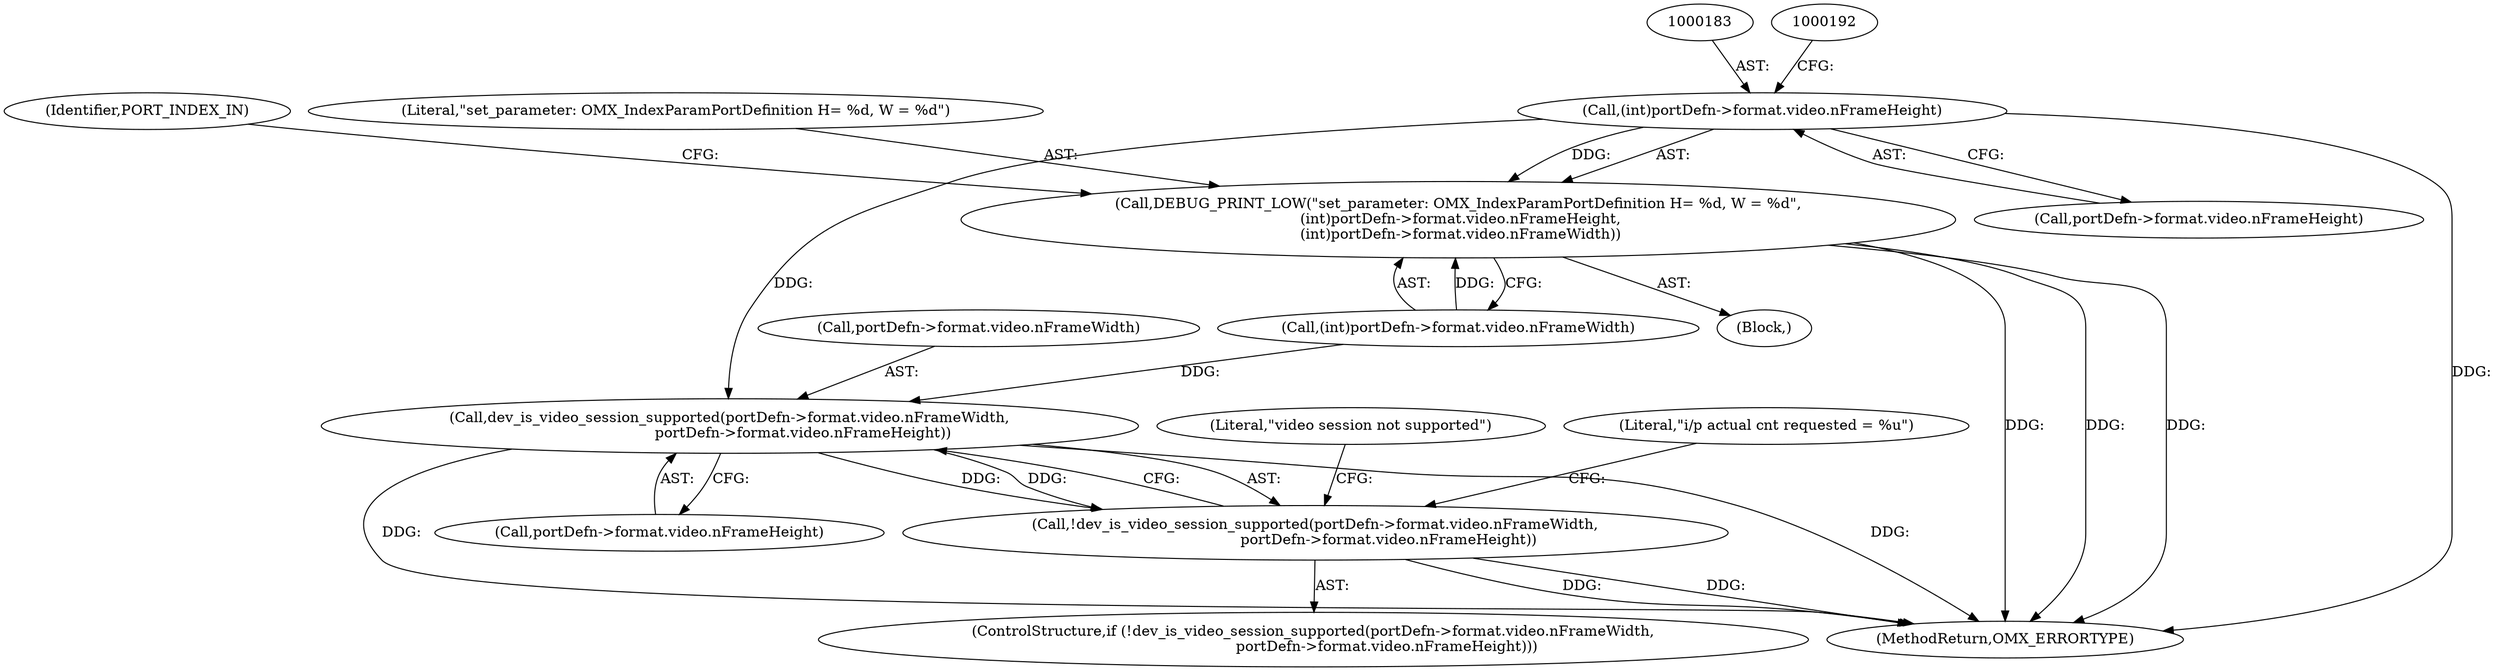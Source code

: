 digraph "0_Android_89913d7df36dbeb458ce165856bd6505a2ec647d_2@pointer" {
"1000182" [label="(Call,(int)portDefn->format.video.nFrameHeight)"];
"1000180" [label="(Call,DEBUG_PRINT_LOW(\"set_parameter: OMX_IndexParamPortDefinition H= %d, W = %d\",\n (int)portDefn->format.video.nFrameHeight,\n (int)portDefn->format.video.nFrameWidth))"];
"1000209" [label="(Call,dev_is_video_session_supported(portDefn->format.video.nFrameWidth,\n                                portDefn->format.video.nFrameHeight))"];
"1000208" [label="(Call,!dev_is_video_session_supported(portDefn->format.video.nFrameWidth,\n                                portDefn->format.video.nFrameHeight))"];
"1002951" [label="(MethodReturn,OMX_ERRORTYPE)"];
"1000191" [label="(Call,(int)portDefn->format.video.nFrameWidth)"];
"1000209" [label="(Call,dev_is_video_session_supported(portDefn->format.video.nFrameWidth,\n                                portDefn->format.video.nFrameHeight))"];
"1000207" [label="(ControlStructure,if (!dev_is_video_session_supported(portDefn->format.video.nFrameWidth,\n                                portDefn->format.video.nFrameHeight)))"];
"1000202" [label="(Identifier,PORT_INDEX_IN)"];
"1000181" [label="(Literal,\"set_parameter: OMX_IndexParamPortDefinition H= %d, W = %d\")"];
"1000170" [label="(Block,)"];
"1000208" [label="(Call,!dev_is_video_session_supported(portDefn->format.video.nFrameWidth,\n                                portDefn->format.video.nFrameHeight))"];
"1000180" [label="(Call,DEBUG_PRINT_LOW(\"set_parameter: OMX_IndexParamPortDefinition H= %d, W = %d\",\n (int)portDefn->format.video.nFrameHeight,\n (int)portDefn->format.video.nFrameWidth))"];
"1000217" [label="(Call,portDefn->format.video.nFrameHeight)"];
"1000210" [label="(Call,portDefn->format.video.nFrameWidth)"];
"1000226" [label="(Literal,\"video session not supported\")"];
"1000231" [label="(Literal,\"i/p actual cnt requested = %u\")"];
"1000184" [label="(Call,portDefn->format.video.nFrameHeight)"];
"1000182" [label="(Call,(int)portDefn->format.video.nFrameHeight)"];
"1000182" -> "1000180"  [label="AST: "];
"1000182" -> "1000184"  [label="CFG: "];
"1000183" -> "1000182"  [label="AST: "];
"1000184" -> "1000182"  [label="AST: "];
"1000192" -> "1000182"  [label="CFG: "];
"1000182" -> "1002951"  [label="DDG: "];
"1000182" -> "1000180"  [label="DDG: "];
"1000182" -> "1000209"  [label="DDG: "];
"1000180" -> "1000170"  [label="AST: "];
"1000180" -> "1000191"  [label="CFG: "];
"1000181" -> "1000180"  [label="AST: "];
"1000191" -> "1000180"  [label="AST: "];
"1000202" -> "1000180"  [label="CFG: "];
"1000180" -> "1002951"  [label="DDG: "];
"1000180" -> "1002951"  [label="DDG: "];
"1000180" -> "1002951"  [label="DDG: "];
"1000191" -> "1000180"  [label="DDG: "];
"1000209" -> "1000208"  [label="AST: "];
"1000209" -> "1000217"  [label="CFG: "];
"1000210" -> "1000209"  [label="AST: "];
"1000217" -> "1000209"  [label="AST: "];
"1000208" -> "1000209"  [label="CFG: "];
"1000209" -> "1002951"  [label="DDG: "];
"1000209" -> "1002951"  [label="DDG: "];
"1000209" -> "1000208"  [label="DDG: "];
"1000209" -> "1000208"  [label="DDG: "];
"1000191" -> "1000209"  [label="DDG: "];
"1000208" -> "1000207"  [label="AST: "];
"1000226" -> "1000208"  [label="CFG: "];
"1000231" -> "1000208"  [label="CFG: "];
"1000208" -> "1002951"  [label="DDG: "];
"1000208" -> "1002951"  [label="DDG: "];
}
